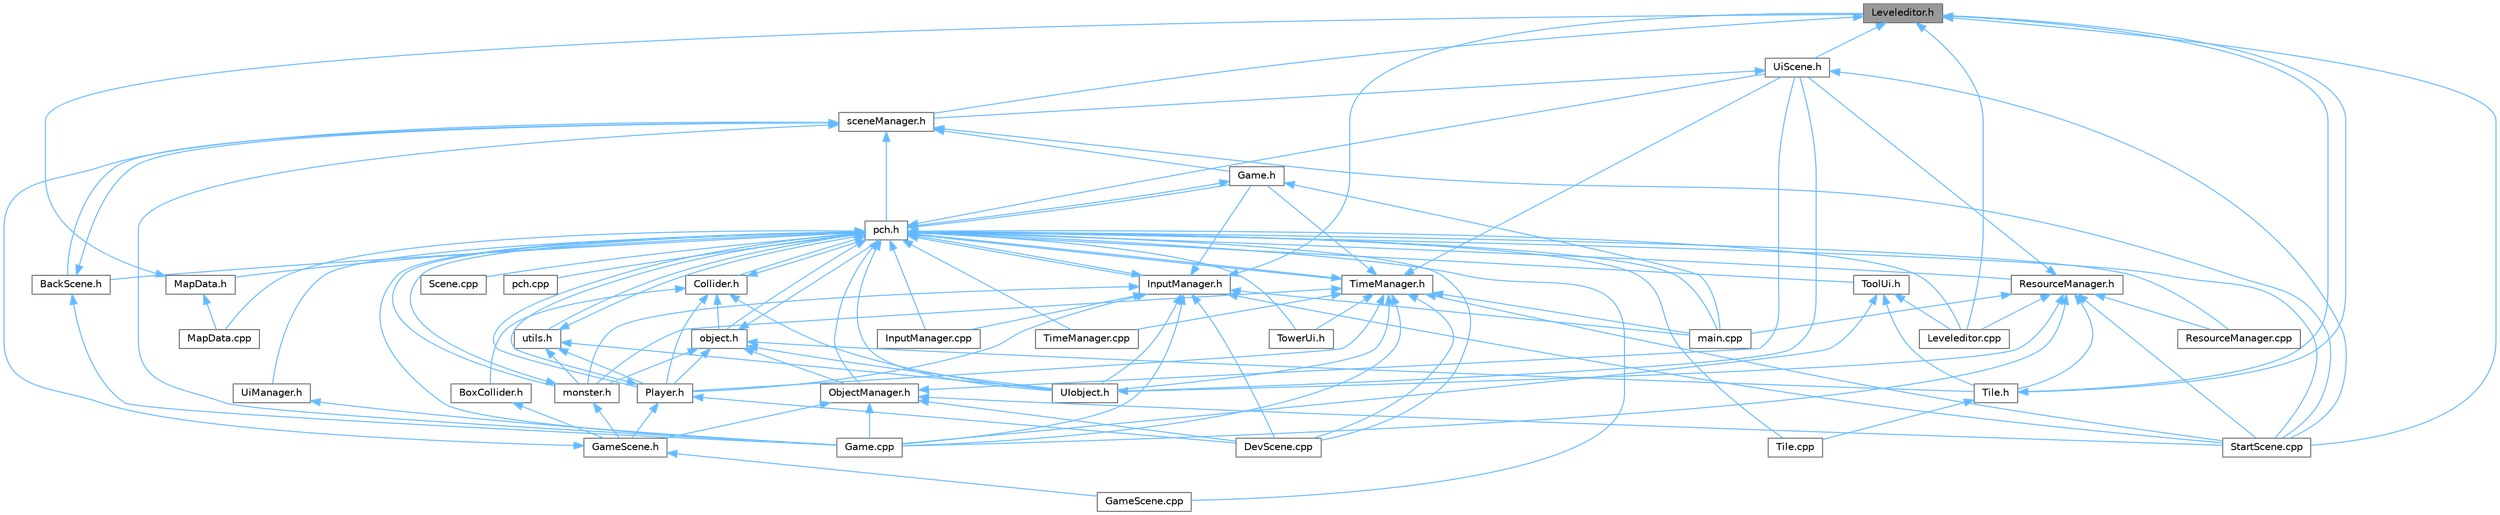 digraph "Leveleditor.h"
{
 // LATEX_PDF_SIZE
  bgcolor="transparent";
  edge [fontname=Helvetica,fontsize=10,labelfontname=Helvetica,labelfontsize=10];
  node [fontname=Helvetica,fontsize=10,shape=box,height=0.2,width=0.4];
  Node1 [id="Node000001",label="Leveleditor.h",height=0.2,width=0.4,color="gray40", fillcolor="grey60", style="filled", fontcolor="black",tooltip=" "];
  Node1 -> Node2 [id="edge1_Node000001_Node000002",dir="back",color="steelblue1",style="solid",tooltip=" "];
  Node2 [id="Node000002",label="Leveleditor.cpp",height=0.2,width=0.4,color="grey40", fillcolor="white", style="filled",URL="$_leveleditor_8cpp.html",tooltip=" "];
  Node1 -> Node3 [id="edge2_Node000001_Node000003",dir="back",color="steelblue1",style="solid",tooltip=" "];
  Node3 [id="Node000003",label="StartScene.cpp",height=0.2,width=0.4,color="grey40", fillcolor="white", style="filled",URL="$_start_scene_8cpp.html",tooltip=" "];
  Node1 -> Node4 [id="edge3_Node000001_Node000004",dir="back",color="steelblue1",style="solid",tooltip=" "];
  Node4 [id="Node000004",label="Tile.h",height=0.2,width=0.4,color="grey40", fillcolor="white", style="filled",URL="$_tile_8h.html",tooltip=" "];
  Node4 -> Node1 [id="edge4_Node000004_Node000001",dir="back",color="steelblue1",style="solid",tooltip=" "];
  Node4 -> Node5 [id="edge5_Node000004_Node000005",dir="back",color="steelblue1",style="solid",tooltip=" "];
  Node5 [id="Node000005",label="Tile.cpp",height=0.2,width=0.4,color="grey40", fillcolor="white", style="filled",URL="$_tile_8cpp.html",tooltip=" "];
  Node1 -> Node6 [id="edge6_Node000001_Node000006",dir="back",color="steelblue1",style="solid",tooltip=" "];
  Node6 [id="Node000006",label="UiScene.h",height=0.2,width=0.4,color="grey40", fillcolor="white", style="filled",URL="$_ui_scene_8h.html",tooltip=" "];
  Node6 -> Node3 [id="edge7_Node000006_Node000003",dir="back",color="steelblue1",style="solid",tooltip=" "];
  Node6 -> Node7 [id="edge8_Node000006_Node000007",dir="back",color="steelblue1",style="solid",tooltip=" "];
  Node7 [id="Node000007",label="sceneManager.h",height=0.2,width=0.4,color="grey40", fillcolor="white", style="filled",URL="$scene_manager_8h.html",tooltip=" "];
  Node7 -> Node8 [id="edge9_Node000007_Node000008",dir="back",color="steelblue1",style="solid",tooltip=" "];
  Node8 [id="Node000008",label="BackScene.h",height=0.2,width=0.4,color="grey40", fillcolor="white", style="filled",URL="$_back_scene_8h.html",tooltip=" "];
  Node8 -> Node9 [id="edge10_Node000008_Node000009",dir="back",color="steelblue1",style="solid",tooltip=" "];
  Node9 [id="Node000009",label="Game.cpp",height=0.2,width=0.4,color="grey40", fillcolor="white", style="filled",URL="$_game_8cpp.html",tooltip=" "];
  Node8 -> Node7 [id="edge11_Node000008_Node000007",dir="back",color="steelblue1",style="solid",tooltip=" "];
  Node7 -> Node9 [id="edge12_Node000007_Node000009",dir="back",color="steelblue1",style="solid",tooltip=" "];
  Node7 -> Node10 [id="edge13_Node000007_Node000010",dir="back",color="steelblue1",style="solid",tooltip=" "];
  Node10 [id="Node000010",label="Game.h",height=0.2,width=0.4,color="grey40", fillcolor="white", style="filled",URL="$_game_8h.html",tooltip=" "];
  Node10 -> Node11 [id="edge14_Node000010_Node000011",dir="back",color="steelblue1",style="solid",tooltip=" "];
  Node11 [id="Node000011",label="main.cpp",height=0.2,width=0.4,color="grey40", fillcolor="white", style="filled",URL="$main_8cpp.html",tooltip=" "];
  Node10 -> Node12 [id="edge15_Node000010_Node000012",dir="back",color="steelblue1",style="solid",tooltip=" "];
  Node12 [id="Node000012",label="pch.h",height=0.2,width=0.4,color="grey40", fillcolor="white", style="filled",URL="$pch_8h.html",tooltip=" "];
  Node12 -> Node8 [id="edge16_Node000012_Node000008",dir="back",color="steelblue1",style="solid",tooltip=" "];
  Node12 -> Node13 [id="edge17_Node000012_Node000013",dir="back",color="steelblue1",style="solid",tooltip=" "];
  Node13 [id="Node000013",label="Collider.h",height=0.2,width=0.4,color="grey40", fillcolor="white", style="filled",URL="$_collider_8h.html",tooltip=" "];
  Node13 -> Node14 [id="edge18_Node000013_Node000014",dir="back",color="steelblue1",style="solid",tooltip=" "];
  Node14 [id="Node000014",label="BoxCollider.h",height=0.2,width=0.4,color="grey40", fillcolor="white", style="filled",URL="$_box_collider_8h.html",tooltip=" "];
  Node14 -> Node15 [id="edge19_Node000014_Node000015",dir="back",color="steelblue1",style="solid",tooltip=" "];
  Node15 [id="Node000015",label="GameScene.h",height=0.2,width=0.4,color="grey40", fillcolor="white", style="filled",URL="$_game_scene_8h.html",tooltip=" "];
  Node15 -> Node16 [id="edge20_Node000015_Node000016",dir="back",color="steelblue1",style="solid",tooltip=" "];
  Node16 [id="Node000016",label="GameScene.cpp",height=0.2,width=0.4,color="grey40", fillcolor="white", style="filled",URL="$_game_scene_8cpp.html",tooltip=" "];
  Node15 -> Node7 [id="edge21_Node000015_Node000007",dir="back",color="steelblue1",style="solid",tooltip=" "];
  Node13 -> Node17 [id="edge22_Node000013_Node000017",dir="back",color="steelblue1",style="solid",tooltip=" "];
  Node17 [id="Node000017",label="Player.h",height=0.2,width=0.4,color="grey40", fillcolor="white", style="filled",URL="$_player_8h.html",tooltip=" "];
  Node17 -> Node18 [id="edge23_Node000017_Node000018",dir="back",color="steelblue1",style="solid",tooltip=" "];
  Node18 [id="Node000018",label="DevScene.cpp",height=0.2,width=0.4,color="grey40", fillcolor="white", style="filled",URL="$_dev_scene_8cpp.html",tooltip=" "];
  Node17 -> Node15 [id="edge24_Node000017_Node000015",dir="back",color="steelblue1",style="solid",tooltip=" "];
  Node17 -> Node12 [id="edge25_Node000017_Node000012",dir="back",color="steelblue1",style="solid",tooltip=" "];
  Node13 -> Node19 [id="edge26_Node000013_Node000019",dir="back",color="steelblue1",style="solid",tooltip=" "];
  Node19 [id="Node000019",label="UIobject.h",height=0.2,width=0.4,color="grey40", fillcolor="white", style="filled",URL="$_u_iobject_8h.html",tooltip=" "];
  Node19 -> Node6 [id="edge27_Node000019_Node000006",dir="back",color="steelblue1",style="solid",tooltip=" "];
  Node13 -> Node20 [id="edge28_Node000013_Node000020",dir="back",color="steelblue1",style="solid",tooltip=" "];
  Node20 [id="Node000020",label="object.h",height=0.2,width=0.4,color="grey40", fillcolor="white", style="filled",URL="$object_8h.html",tooltip=" "];
  Node20 -> Node21 [id="edge29_Node000020_Node000021",dir="back",color="steelblue1",style="solid",tooltip=" "];
  Node21 [id="Node000021",label="ObjectManager.h",height=0.2,width=0.4,color="grey40", fillcolor="white", style="filled",URL="$_object_manager_8h.html",tooltip=" "];
  Node21 -> Node18 [id="edge30_Node000021_Node000018",dir="back",color="steelblue1",style="solid",tooltip=" "];
  Node21 -> Node9 [id="edge31_Node000021_Node000009",dir="back",color="steelblue1",style="solid",tooltip=" "];
  Node21 -> Node15 [id="edge32_Node000021_Node000015",dir="back",color="steelblue1",style="solid",tooltip=" "];
  Node21 -> Node3 [id="edge33_Node000021_Node000003",dir="back",color="steelblue1",style="solid",tooltip=" "];
  Node21 -> Node6 [id="edge34_Node000021_Node000006",dir="back",color="steelblue1",style="solid",tooltip=" "];
  Node20 -> Node17 [id="edge35_Node000020_Node000017",dir="back",color="steelblue1",style="solid",tooltip=" "];
  Node20 -> Node4 [id="edge36_Node000020_Node000004",dir="back",color="steelblue1",style="solid",tooltip=" "];
  Node20 -> Node19 [id="edge37_Node000020_Node000019",dir="back",color="steelblue1",style="solid",tooltip=" "];
  Node20 -> Node22 [id="edge38_Node000020_Node000022",dir="back",color="steelblue1",style="solid",tooltip=" "];
  Node22 [id="Node000022",label="monster.h",height=0.2,width=0.4,color="grey40", fillcolor="white", style="filled",URL="$monster_8h.html",tooltip=" "];
  Node22 -> Node15 [id="edge39_Node000022_Node000015",dir="back",color="steelblue1",style="solid",tooltip=" "];
  Node22 -> Node12 [id="edge40_Node000022_Node000012",dir="back",color="steelblue1",style="solid",tooltip=" "];
  Node20 -> Node12 [id="edge41_Node000020_Node000012",dir="back",color="steelblue1",style="solid",tooltip=" "];
  Node13 -> Node12 [id="edge42_Node000013_Node000012",dir="back",color="steelblue1",style="solid",tooltip=" "];
  Node12 -> Node18 [id="edge43_Node000012_Node000018",dir="back",color="steelblue1",style="solid",tooltip=" "];
  Node12 -> Node9 [id="edge44_Node000012_Node000009",dir="back",color="steelblue1",style="solid",tooltip=" "];
  Node12 -> Node10 [id="edge45_Node000012_Node000010",dir="back",color="steelblue1",style="solid",tooltip=" "];
  Node12 -> Node16 [id="edge46_Node000012_Node000016",dir="back",color="steelblue1",style="solid",tooltip=" "];
  Node12 -> Node23 [id="edge47_Node000012_Node000023",dir="back",color="steelblue1",style="solid",tooltip=" "];
  Node23 [id="Node000023",label="InputManager.cpp",height=0.2,width=0.4,color="grey40", fillcolor="white", style="filled",URL="$_input_manager_8cpp.html",tooltip=" "];
  Node12 -> Node24 [id="edge48_Node000012_Node000024",dir="back",color="steelblue1",style="solid",tooltip=" "];
  Node24 [id="Node000024",label="InputManager.h",height=0.2,width=0.4,color="grey40", fillcolor="white", style="filled",URL="$_input_manager_8h.html",tooltip=" "];
  Node24 -> Node18 [id="edge49_Node000024_Node000018",dir="back",color="steelblue1",style="solid",tooltip=" "];
  Node24 -> Node9 [id="edge50_Node000024_Node000009",dir="back",color="steelblue1",style="solid",tooltip=" "];
  Node24 -> Node10 [id="edge51_Node000024_Node000010",dir="back",color="steelblue1",style="solid",tooltip=" "];
  Node24 -> Node23 [id="edge52_Node000024_Node000023",dir="back",color="steelblue1",style="solid",tooltip=" "];
  Node24 -> Node1 [id="edge53_Node000024_Node000001",dir="back",color="steelblue1",style="solid",tooltip=" "];
  Node24 -> Node17 [id="edge54_Node000024_Node000017",dir="back",color="steelblue1",style="solid",tooltip=" "];
  Node24 -> Node3 [id="edge55_Node000024_Node000003",dir="back",color="steelblue1",style="solid",tooltip=" "];
  Node24 -> Node19 [id="edge56_Node000024_Node000019",dir="back",color="steelblue1",style="solid",tooltip=" "];
  Node24 -> Node11 [id="edge57_Node000024_Node000011",dir="back",color="steelblue1",style="solid",tooltip=" "];
  Node24 -> Node22 [id="edge58_Node000024_Node000022",dir="back",color="steelblue1",style="solid",tooltip=" "];
  Node24 -> Node12 [id="edge59_Node000024_Node000012",dir="back",color="steelblue1",style="solid",tooltip=" "];
  Node12 -> Node2 [id="edge60_Node000012_Node000002",dir="back",color="steelblue1",style="solid",tooltip=" "];
  Node12 -> Node25 [id="edge61_Node000012_Node000025",dir="back",color="steelblue1",style="solid",tooltip=" "];
  Node25 [id="Node000025",label="MapData.cpp",height=0.2,width=0.4,color="grey40", fillcolor="white", style="filled",URL="$_map_data_8cpp.html",tooltip=" "];
  Node12 -> Node26 [id="edge62_Node000012_Node000026",dir="back",color="steelblue1",style="solid",tooltip=" "];
  Node26 [id="Node000026",label="MapData.h",height=0.2,width=0.4,color="grey40", fillcolor="white", style="filled",URL="$_map_data_8h.html",tooltip=" "];
  Node26 -> Node1 [id="edge63_Node000026_Node000001",dir="back",color="steelblue1",style="solid",tooltip=" "];
  Node26 -> Node25 [id="edge64_Node000026_Node000025",dir="back",color="steelblue1",style="solid",tooltip=" "];
  Node12 -> Node21 [id="edge65_Node000012_Node000021",dir="back",color="steelblue1",style="solid",tooltip=" "];
  Node12 -> Node17 [id="edge66_Node000012_Node000017",dir="back",color="steelblue1",style="solid",tooltip=" "];
  Node12 -> Node27 [id="edge67_Node000012_Node000027",dir="back",color="steelblue1",style="solid",tooltip=" "];
  Node27 [id="Node000027",label="ResourceManager.cpp",height=0.2,width=0.4,color="grey40", fillcolor="white", style="filled",URL="$_resource_manager_8cpp.html",tooltip=" "];
  Node12 -> Node28 [id="edge68_Node000012_Node000028",dir="back",color="steelblue1",style="solid",tooltip=" "];
  Node28 [id="Node000028",label="ResourceManager.h",height=0.2,width=0.4,color="grey40", fillcolor="white", style="filled",URL="$_resource_manager_8h.html",tooltip=" "];
  Node28 -> Node9 [id="edge69_Node000028_Node000009",dir="back",color="steelblue1",style="solid",tooltip=" "];
  Node28 -> Node2 [id="edge70_Node000028_Node000002",dir="back",color="steelblue1",style="solid",tooltip=" "];
  Node28 -> Node27 [id="edge71_Node000028_Node000027",dir="back",color="steelblue1",style="solid",tooltip=" "];
  Node28 -> Node3 [id="edge72_Node000028_Node000003",dir="back",color="steelblue1",style="solid",tooltip=" "];
  Node28 -> Node4 [id="edge73_Node000028_Node000004",dir="back",color="steelblue1",style="solid",tooltip=" "];
  Node28 -> Node19 [id="edge74_Node000028_Node000019",dir="back",color="steelblue1",style="solid",tooltip=" "];
  Node28 -> Node6 [id="edge75_Node000028_Node000006",dir="back",color="steelblue1",style="solid",tooltip=" "];
  Node28 -> Node11 [id="edge76_Node000028_Node000011",dir="back",color="steelblue1",style="solid",tooltip=" "];
  Node12 -> Node29 [id="edge77_Node000012_Node000029",dir="back",color="steelblue1",style="solid",tooltip=" "];
  Node29 [id="Node000029",label="Scene.cpp",height=0.2,width=0.4,color="grey40", fillcolor="white", style="filled",URL="$_scene_8cpp.html",tooltip=" "];
  Node12 -> Node3 [id="edge78_Node000012_Node000003",dir="back",color="steelblue1",style="solid",tooltip=" "];
  Node12 -> Node5 [id="edge79_Node000012_Node000005",dir="back",color="steelblue1",style="solid",tooltip=" "];
  Node12 -> Node30 [id="edge80_Node000012_Node000030",dir="back",color="steelblue1",style="solid",tooltip=" "];
  Node30 [id="Node000030",label="TimeManager.cpp",height=0.2,width=0.4,color="grey40", fillcolor="white", style="filled",URL="$_time_manager_8cpp.html",tooltip=" "];
  Node12 -> Node31 [id="edge81_Node000012_Node000031",dir="back",color="steelblue1",style="solid",tooltip=" "];
  Node31 [id="Node000031",label="TimeManager.h",height=0.2,width=0.4,color="grey40", fillcolor="white", style="filled",URL="$_time_manager_8h.html",tooltip=" "];
  Node31 -> Node18 [id="edge82_Node000031_Node000018",dir="back",color="steelblue1",style="solid",tooltip=" "];
  Node31 -> Node9 [id="edge83_Node000031_Node000009",dir="back",color="steelblue1",style="solid",tooltip=" "];
  Node31 -> Node10 [id="edge84_Node000031_Node000010",dir="back",color="steelblue1",style="solid",tooltip=" "];
  Node31 -> Node17 [id="edge85_Node000031_Node000017",dir="back",color="steelblue1",style="solid",tooltip=" "];
  Node31 -> Node3 [id="edge86_Node000031_Node000003",dir="back",color="steelblue1",style="solid",tooltip=" "];
  Node31 -> Node30 [id="edge87_Node000031_Node000030",dir="back",color="steelblue1",style="solid",tooltip=" "];
  Node31 -> Node32 [id="edge88_Node000031_Node000032",dir="back",color="steelblue1",style="solid",tooltip=" "];
  Node32 [id="Node000032",label="TowerUi.h",height=0.2,width=0.4,color="grey40", fillcolor="white", style="filled",URL="$_tower_ui_8h.html",tooltip=" "];
  Node31 -> Node19 [id="edge89_Node000031_Node000019",dir="back",color="steelblue1",style="solid",tooltip=" "];
  Node31 -> Node6 [id="edge90_Node000031_Node000006",dir="back",color="steelblue1",style="solid",tooltip=" "];
  Node31 -> Node11 [id="edge91_Node000031_Node000011",dir="back",color="steelblue1",style="solid",tooltip=" "];
  Node31 -> Node22 [id="edge92_Node000031_Node000022",dir="back",color="steelblue1",style="solid",tooltip=" "];
  Node31 -> Node12 [id="edge93_Node000031_Node000012",dir="back",color="steelblue1",style="solid",tooltip=" "];
  Node12 -> Node33 [id="edge94_Node000012_Node000033",dir="back",color="steelblue1",style="solid",tooltip=" "];
  Node33 [id="Node000033",label="ToolUi.h",height=0.2,width=0.4,color="grey40", fillcolor="white", style="filled",URL="$_tool_ui_8h.html",tooltip=" "];
  Node33 -> Node9 [id="edge95_Node000033_Node000009",dir="back",color="steelblue1",style="solid",tooltip=" "];
  Node33 -> Node2 [id="edge96_Node000033_Node000002",dir="back",color="steelblue1",style="solid",tooltip=" "];
  Node33 -> Node4 [id="edge97_Node000033_Node000004",dir="back",color="steelblue1",style="solid",tooltip=" "];
  Node12 -> Node32 [id="edge98_Node000012_Node000032",dir="back",color="steelblue1",style="solid",tooltip=" "];
  Node12 -> Node19 [id="edge99_Node000012_Node000019",dir="back",color="steelblue1",style="solid",tooltip=" "];
  Node12 -> Node34 [id="edge100_Node000012_Node000034",dir="back",color="steelblue1",style="solid",tooltip=" "];
  Node34 [id="Node000034",label="UiManager.h",height=0.2,width=0.4,color="grey40", fillcolor="white", style="filled",URL="$_ui_manager_8h.html",tooltip=" "];
  Node34 -> Node9 [id="edge101_Node000034_Node000009",dir="back",color="steelblue1",style="solid",tooltip=" "];
  Node12 -> Node6 [id="edge102_Node000012_Node000006",dir="back",color="steelblue1",style="solid",tooltip=" "];
  Node12 -> Node11 [id="edge103_Node000012_Node000011",dir="back",color="steelblue1",style="solid",tooltip=" "];
  Node12 -> Node22 [id="edge104_Node000012_Node000022",dir="back",color="steelblue1",style="solid",tooltip=" "];
  Node12 -> Node20 [id="edge105_Node000012_Node000020",dir="back",color="steelblue1",style="solid",tooltip=" "];
  Node12 -> Node35 [id="edge106_Node000012_Node000035",dir="back",color="steelblue1",style="solid",tooltip=" "];
  Node35 [id="Node000035",label="pch.cpp",height=0.2,width=0.4,color="grey40", fillcolor="white", style="filled",URL="$pch_8cpp.html",tooltip=" "];
  Node12 -> Node36 [id="edge107_Node000012_Node000036",dir="back",color="steelblue1",style="solid",tooltip=" "];
  Node36 [id="Node000036",label="utils.h",height=0.2,width=0.4,color="grey40", fillcolor="white", style="filled",URL="$utils_8h.html",tooltip=" "];
  Node36 -> Node17 [id="edge108_Node000036_Node000017",dir="back",color="steelblue1",style="solid",tooltip=" "];
  Node36 -> Node19 [id="edge109_Node000036_Node000019",dir="back",color="steelblue1",style="solid",tooltip=" "];
  Node36 -> Node22 [id="edge110_Node000036_Node000022",dir="back",color="steelblue1",style="solid",tooltip=" "];
  Node36 -> Node12 [id="edge111_Node000036_Node000012",dir="back",color="steelblue1",style="solid",tooltip=" "];
  Node7 -> Node3 [id="edge112_Node000007_Node000003",dir="back",color="steelblue1",style="solid",tooltip=" "];
  Node7 -> Node12 [id="edge113_Node000007_Node000012",dir="back",color="steelblue1",style="solid",tooltip=" "];
  Node1 -> Node7 [id="edge114_Node000001_Node000007",dir="back",color="steelblue1",style="solid",tooltip=" "];
}
